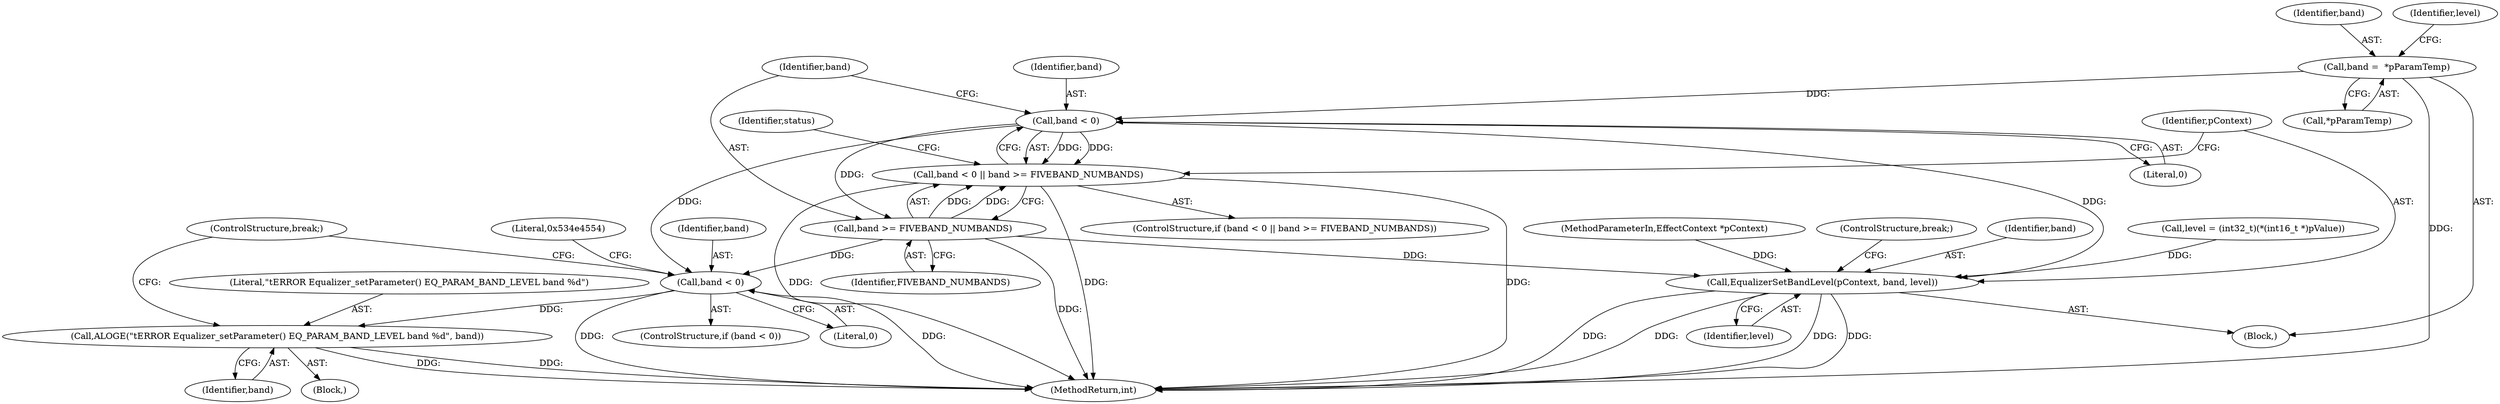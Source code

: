 digraph "0_Android_321ea5257e37c8edb26e66fe4ee78cca4cd915fe_0@pointer" {
"1000156" [label="(Call,band =  *pParamTemp)"];
"1000170" [label="(Call,band < 0)"];
"1000169" [label="(Call,band < 0 || band >= FIVEBAND_NUMBANDS)"];
"1000173" [label="(Call,band >= FIVEBAND_NUMBANDS)"];
"1000182" [label="(Call,band < 0)"];
"1000189" [label="(Call,ALOGE(\"\tERROR Equalizer_setParameter() EQ_PARAM_BAND_LEVEL band %d\", band))"];
"1000193" [label="(Call,EqualizerSetBandLevel(pContext, band, level))"];
"1000191" [label="(Identifier,band)"];
"1000197" [label="(ControlStructure,break;)"];
"1000183" [label="(Identifier,band)"];
"1000169" [label="(Call,band < 0 || band >= FIVEBAND_NUMBANDS)"];
"1000174" [label="(Identifier,band)"];
"1000195" [label="(Identifier,band)"];
"1000170" [label="(Call,band < 0)"];
"1000194" [label="(Identifier,pContext)"];
"1000192" [label="(ControlStructure,break;)"];
"1000160" [label="(Call,level = (int32_t)(*(int16_t *)pValue))"];
"1000187" [label="(Literal,0x534e4554)"];
"1000173" [label="(Call,band >= FIVEBAND_NUMBANDS)"];
"1000158" [label="(Call,*pParamTemp)"];
"1000283" [label="(MethodReturn,int)"];
"1000193" [label="(Call,EqualizerSetBandLevel(pContext, band, level))"];
"1000181" [label="(ControlStructure,if (band < 0))"];
"1000171" [label="(Identifier,band)"];
"1000178" [label="(Identifier,status)"];
"1000190" [label="(Literal,\"\tERROR Equalizer_setParameter() EQ_PARAM_BAND_LEVEL band %d\")"];
"1000185" [label="(Block,)"];
"1000102" [label="(MethodParameterIn,EffectContext *pContext)"];
"1000157" [label="(Identifier,band)"];
"1000161" [label="(Identifier,level)"];
"1000156" [label="(Call,band =  *pParamTemp)"];
"1000184" [label="(Literal,0)"];
"1000127" [label="(Block,)"];
"1000189" [label="(Call,ALOGE(\"\tERROR Equalizer_setParameter() EQ_PARAM_BAND_LEVEL band %d\", band))"];
"1000196" [label="(Identifier,level)"];
"1000175" [label="(Identifier,FIVEBAND_NUMBANDS)"];
"1000168" [label="(ControlStructure,if (band < 0 || band >= FIVEBAND_NUMBANDS))"];
"1000182" [label="(Call,band < 0)"];
"1000172" [label="(Literal,0)"];
"1000156" -> "1000127"  [label="AST: "];
"1000156" -> "1000158"  [label="CFG: "];
"1000157" -> "1000156"  [label="AST: "];
"1000158" -> "1000156"  [label="AST: "];
"1000161" -> "1000156"  [label="CFG: "];
"1000156" -> "1000283"  [label="DDG: "];
"1000156" -> "1000170"  [label="DDG: "];
"1000170" -> "1000169"  [label="AST: "];
"1000170" -> "1000172"  [label="CFG: "];
"1000171" -> "1000170"  [label="AST: "];
"1000172" -> "1000170"  [label="AST: "];
"1000174" -> "1000170"  [label="CFG: "];
"1000169" -> "1000170"  [label="CFG: "];
"1000170" -> "1000169"  [label="DDG: "];
"1000170" -> "1000169"  [label="DDG: "];
"1000170" -> "1000173"  [label="DDG: "];
"1000170" -> "1000182"  [label="DDG: "];
"1000170" -> "1000193"  [label="DDG: "];
"1000169" -> "1000168"  [label="AST: "];
"1000169" -> "1000173"  [label="CFG: "];
"1000173" -> "1000169"  [label="AST: "];
"1000178" -> "1000169"  [label="CFG: "];
"1000194" -> "1000169"  [label="CFG: "];
"1000169" -> "1000283"  [label="DDG: "];
"1000169" -> "1000283"  [label="DDG: "];
"1000169" -> "1000283"  [label="DDG: "];
"1000173" -> "1000169"  [label="DDG: "];
"1000173" -> "1000169"  [label="DDG: "];
"1000173" -> "1000175"  [label="CFG: "];
"1000174" -> "1000173"  [label="AST: "];
"1000175" -> "1000173"  [label="AST: "];
"1000173" -> "1000283"  [label="DDG: "];
"1000173" -> "1000182"  [label="DDG: "];
"1000173" -> "1000193"  [label="DDG: "];
"1000182" -> "1000181"  [label="AST: "];
"1000182" -> "1000184"  [label="CFG: "];
"1000183" -> "1000182"  [label="AST: "];
"1000184" -> "1000182"  [label="AST: "];
"1000187" -> "1000182"  [label="CFG: "];
"1000192" -> "1000182"  [label="CFG: "];
"1000182" -> "1000283"  [label="DDG: "];
"1000182" -> "1000283"  [label="DDG: "];
"1000182" -> "1000189"  [label="DDG: "];
"1000189" -> "1000185"  [label="AST: "];
"1000189" -> "1000191"  [label="CFG: "];
"1000190" -> "1000189"  [label="AST: "];
"1000191" -> "1000189"  [label="AST: "];
"1000192" -> "1000189"  [label="CFG: "];
"1000189" -> "1000283"  [label="DDG: "];
"1000189" -> "1000283"  [label="DDG: "];
"1000193" -> "1000127"  [label="AST: "];
"1000193" -> "1000196"  [label="CFG: "];
"1000194" -> "1000193"  [label="AST: "];
"1000195" -> "1000193"  [label="AST: "];
"1000196" -> "1000193"  [label="AST: "];
"1000197" -> "1000193"  [label="CFG: "];
"1000193" -> "1000283"  [label="DDG: "];
"1000193" -> "1000283"  [label="DDG: "];
"1000193" -> "1000283"  [label="DDG: "];
"1000193" -> "1000283"  [label="DDG: "];
"1000102" -> "1000193"  [label="DDG: "];
"1000160" -> "1000193"  [label="DDG: "];
}
